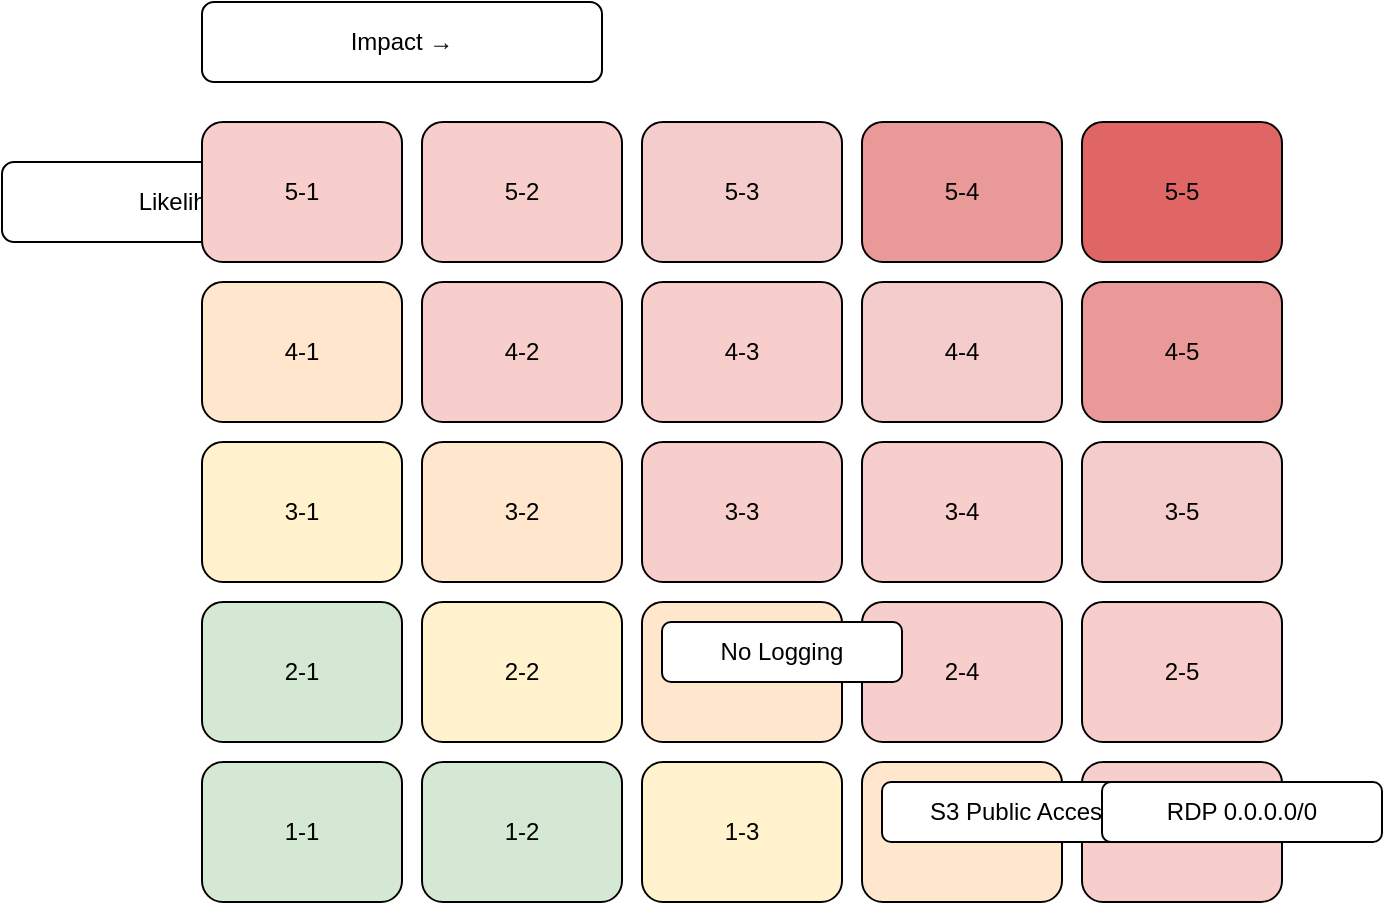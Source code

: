 <mxfile version="24.7.7" editor="draw.io">
  <diagram id="diagram-1" name="Risk Matrix 5x5">
    <mxGraphModel dx="1280" dy="720" grid="1" gridSize="10" guides="1" tooltips="1" connect="1" arrows="1" fold="1" page="1" pageScale="1" pageWidth="1600" pageHeight="1000" math="0" shadow="0">
      <root>
        <mxCell id="0"/>
        <mxCell id="1" parent="0"/>
        <mxCell id="lbl1" value="Impact →" style="rounded=1;whiteSpace=wrap;html=1;strokeColor=#000000;fillColor=#ffffff;" vertex="1" parent="1">
          <mxGeometry x="120" y="40" width="200" height="40" as="geometry"/>
        </mxCell>
        <mxCell id="lbl2" value="Likelihood ↑" style="rounded=1;whiteSpace=wrap;html=1;strokeColor=#000000;fillColor=#ffffff;" vertex="1" parent="1">
          <mxGeometry x="20" y="120" width="200" height="40" as="geometry"/>
        </mxCell>
        <mxCell id="rm1000" value="1-1" style="rounded=1;whiteSpace=wrap;html=1;strokeColor=#000000;fillColor=#d5e8d4;" vertex="1" parent="1">
          <mxGeometry x="120" y="420" width="100" height="70" as="geometry"/>
        </mxCell>
        <mxCell id="rm1001" value="1-2" style="rounded=1;whiteSpace=wrap;html=1;strokeColor=#000000;fillColor=#d5e8d4;" vertex="1" parent="1">
          <mxGeometry x="230" y="420" width="100" height="70" as="geometry"/>
        </mxCell>
        <mxCell id="rm1002" value="1-3" style="rounded=1;whiteSpace=wrap;html=1;strokeColor=#000000;fillColor=#fff2cc;" vertex="1" parent="1">
          <mxGeometry x="340" y="420" width="100" height="70" as="geometry"/>
        </mxCell>
        <mxCell id="rm1003" value="1-4" style="rounded=1;whiteSpace=wrap;html=1;strokeColor=#000000;fillColor=#ffe6cc;" vertex="1" parent="1">
          <mxGeometry x="450" y="420" width="100" height="70" as="geometry"/>
        </mxCell>
        <mxCell id="rm1004" value="1-5" style="rounded=1;whiteSpace=wrap;html=1;strokeColor=#000000;fillColor=#f8cecc;" vertex="1" parent="1">
          <mxGeometry x="560" y="420" width="100" height="70" as="geometry"/>
        </mxCell>
        <mxCell id="rm1005" value="2-1" style="rounded=1;whiteSpace=wrap;html=1;strokeColor=#000000;fillColor=#d5e8d4;" vertex="1" parent="1">
          <mxGeometry x="120" y="340" width="100" height="70" as="geometry"/>
        </mxCell>
        <mxCell id="rm1006" value="2-2" style="rounded=1;whiteSpace=wrap;html=1;strokeColor=#000000;fillColor=#fff2cc;" vertex="1" parent="1">
          <mxGeometry x="230" y="340" width="100" height="70" as="geometry"/>
        </mxCell>
        <mxCell id="rm1007" value="2-3" style="rounded=1;whiteSpace=wrap;html=1;strokeColor=#000000;fillColor=#ffe6cc;" vertex="1" parent="1">
          <mxGeometry x="340" y="340" width="100" height="70" as="geometry"/>
        </mxCell>
        <mxCell id="rm1008" value="2-4" style="rounded=1;whiteSpace=wrap;html=1;strokeColor=#000000;fillColor=#f8cecc;" vertex="1" parent="1">
          <mxGeometry x="450" y="340" width="100" height="70" as="geometry"/>
        </mxCell>
        <mxCell id="rm1009" value="2-5" style="rounded=1;whiteSpace=wrap;html=1;strokeColor=#000000;fillColor=#f8cecc;" vertex="1" parent="1">
          <mxGeometry x="560" y="340" width="100" height="70" as="geometry"/>
        </mxCell>
        <mxCell id="rm1010" value="3-1" style="rounded=1;whiteSpace=wrap;html=1;strokeColor=#000000;fillColor=#fff2cc;" vertex="1" parent="1">
          <mxGeometry x="120" y="260" width="100" height="70" as="geometry"/>
        </mxCell>
        <mxCell id="rm1011" value="3-2" style="rounded=1;whiteSpace=wrap;html=1;strokeColor=#000000;fillColor=#ffe6cc;" vertex="1" parent="1">
          <mxGeometry x="230" y="260" width="100" height="70" as="geometry"/>
        </mxCell>
        <mxCell id="rm1012" value="3-3" style="rounded=1;whiteSpace=wrap;html=1;strokeColor=#000000;fillColor=#f8cecc;" vertex="1" parent="1">
          <mxGeometry x="340" y="260" width="100" height="70" as="geometry"/>
        </mxCell>
        <mxCell id="rm1013" value="3-4" style="rounded=1;whiteSpace=wrap;html=1;strokeColor=#000000;fillColor=#f8cecc;" vertex="1" parent="1">
          <mxGeometry x="450" y="260" width="100" height="70" as="geometry"/>
        </mxCell>
        <mxCell id="rm1014" value="3-5" style="rounded=1;whiteSpace=wrap;html=1;strokeColor=#000000;fillColor=#f4cccc;" vertex="1" parent="1">
          <mxGeometry x="560" y="260" width="100" height="70" as="geometry"/>
        </mxCell>
        <mxCell id="rm1015" value="4-1" style="rounded=1;whiteSpace=wrap;html=1;strokeColor=#000000;fillColor=#ffe6cc;" vertex="1" parent="1">
          <mxGeometry x="120" y="180" width="100" height="70" as="geometry"/>
        </mxCell>
        <mxCell id="rm1016" value="4-2" style="rounded=1;whiteSpace=wrap;html=1;strokeColor=#000000;fillColor=#f8cecc;" vertex="1" parent="1">
          <mxGeometry x="230" y="180" width="100" height="70" as="geometry"/>
        </mxCell>
        <mxCell id="rm1017" value="4-3" style="rounded=1;whiteSpace=wrap;html=1;strokeColor=#000000;fillColor=#f8cecc;" vertex="1" parent="1">
          <mxGeometry x="340" y="180" width="100" height="70" as="geometry"/>
        </mxCell>
        <mxCell id="rm1018" value="4-4" style="rounded=1;whiteSpace=wrap;html=1;strokeColor=#000000;fillColor=#f4cccc;" vertex="1" parent="1">
          <mxGeometry x="450" y="180" width="100" height="70" as="geometry"/>
        </mxCell>
        <mxCell id="rm1019" value="4-5" style="rounded=1;whiteSpace=wrap;html=1;strokeColor=#000000;fillColor=#ea9999;" vertex="1" parent="1">
          <mxGeometry x="560" y="180" width="100" height="70" as="geometry"/>
        </mxCell>
        <mxCell id="rm1020" value="5-1" style="rounded=1;whiteSpace=wrap;html=1;strokeColor=#000000;fillColor=#f8cecc;" vertex="1" parent="1">
          <mxGeometry x="120" y="100" width="100" height="70" as="geometry"/>
        </mxCell>
        <mxCell id="rm1021" value="5-2" style="rounded=1;whiteSpace=wrap;html=1;strokeColor=#000000;fillColor=#f8cecc;" vertex="1" parent="1">
          <mxGeometry x="230" y="100" width="100" height="70" as="geometry"/>
        </mxCell>
        <mxCell id="rm1022" value="5-3" style="rounded=1;whiteSpace=wrap;html=1;strokeColor=#000000;fillColor=#f4cccc;" vertex="1" parent="1">
          <mxGeometry x="340" y="100" width="100" height="70" as="geometry"/>
        </mxCell>
        <mxCell id="rm1023" value="5-4" style="rounded=1;whiteSpace=wrap;html=1;strokeColor=#000000;fillColor=#ea9999;" vertex="1" parent="1">
          <mxGeometry x="450" y="100" width="100" height="70" as="geometry"/>
        </mxCell>
        <mxCell id="rm1024" value="5-5" style="rounded=1;whiteSpace=wrap;html=1;strokeColor=#000000;fillColor=#e06666;" vertex="1" parent="1">
          <mxGeometry x="560" y="100" width="100" height="70" as="geometry"/>
        </mxCell>
        <mxCell id="risk1" value="S3 Public Access" style="rounded=1;whiteSpace=wrap;html=1;fillColor=#ffffff;strokeColor=#000000;" vertex="1" parent="1">
          <mxGeometry x="460" y="430" width="140" height="30" as="geometry"/>
        </mxCell>
        <mxCell id="risk2" value="RDP 0.0.0.0/0" style="rounded=1;whiteSpace=wrap;html=1;fillColor=#ffffff;strokeColor=#000000;" vertex="1" parent="1">
          <mxGeometry x="570" y="430" width="140" height="30" as="geometry"/>
        </mxCell>
        <mxCell id="risk3" value="No Logging" style="rounded=1;whiteSpace=wrap;html=1;fillColor=#ffffff;strokeColor=#000000;" vertex="1" parent="1">
          <mxGeometry x="350" y="350" width="120" height="30" as="geometry"/>
        </mxCell>
      </root>
    </mxGraphModel>
  </diagram>
</mxfile>
